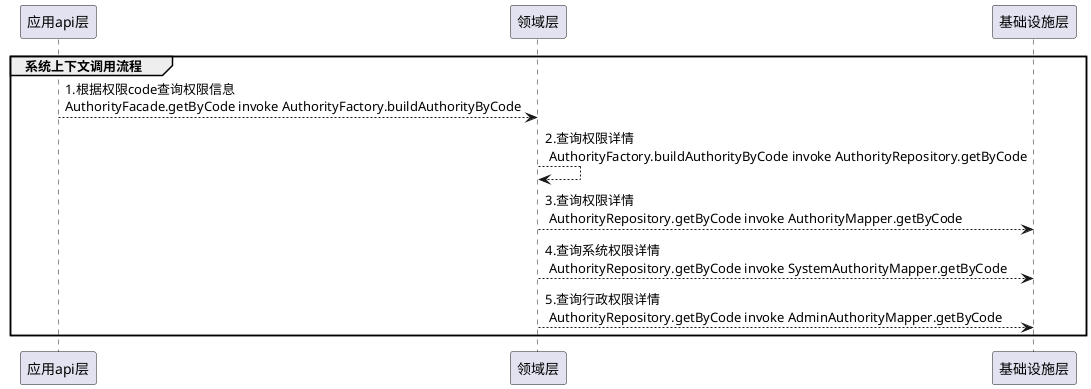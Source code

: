 @startuml

participant  应用api层 as  facade
participant  领域层 as  domain
participant  基础设施层 as  infrast
group 系统上下文调用流程
facade --> domain: 1.根据权限code查询权限信息\nAuthorityFacade.getByCode invoke AuthorityFactory.buildAuthorityByCode
domain --> domain:2.查询权限详情\n AuthorityFactory.buildAuthorityByCode invoke AuthorityRepository.getByCode
domain --> infrast:3.查询权限详情\n AuthorityRepository.getByCode invoke AuthorityMapper.getByCode
domain --> infrast:4.查询系统权限详情\n AuthorityRepository.getByCode invoke SystemAuthorityMapper.getByCode
domain --> infrast:5.查询行政权限详情\n AuthorityRepository.getByCode invoke AdminAuthorityMapper.getByCode

end

@enduml